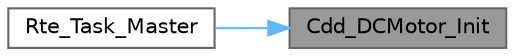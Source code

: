 digraph "Cdd_DCMotor_Init"
{
 // LATEX_PDF_SIZE
  bgcolor="transparent";
  edge [fontname=Helvetica,fontsize=10,labelfontname=Helvetica,labelfontsize=10];
  node [fontname=Helvetica,fontsize=10,shape=box,height=0.2,width=0.4];
  rankdir="RL";
  Node1 [id="Node000001",label="Cdd_DCMotor_Init",height=0.2,width=0.4,color="gray40", fillcolor="grey60", style="filled", fontcolor="black",tooltip="Cdd_DCMotor module initialization function."];
  Node1 -> Node2 [id="edge1_Node000001_Node000002",dir="back",color="steelblue1",style="solid",tooltip=" "];
  Node2 [id="Node000002",label="Rte_Task_Master",height=0.2,width=0.4,color="grey40", fillcolor="white", style="filled",URL="$_rte_8c.html#a64a41eafc57522de06890f9bfcf3e26b",tooltip=" "];
}

